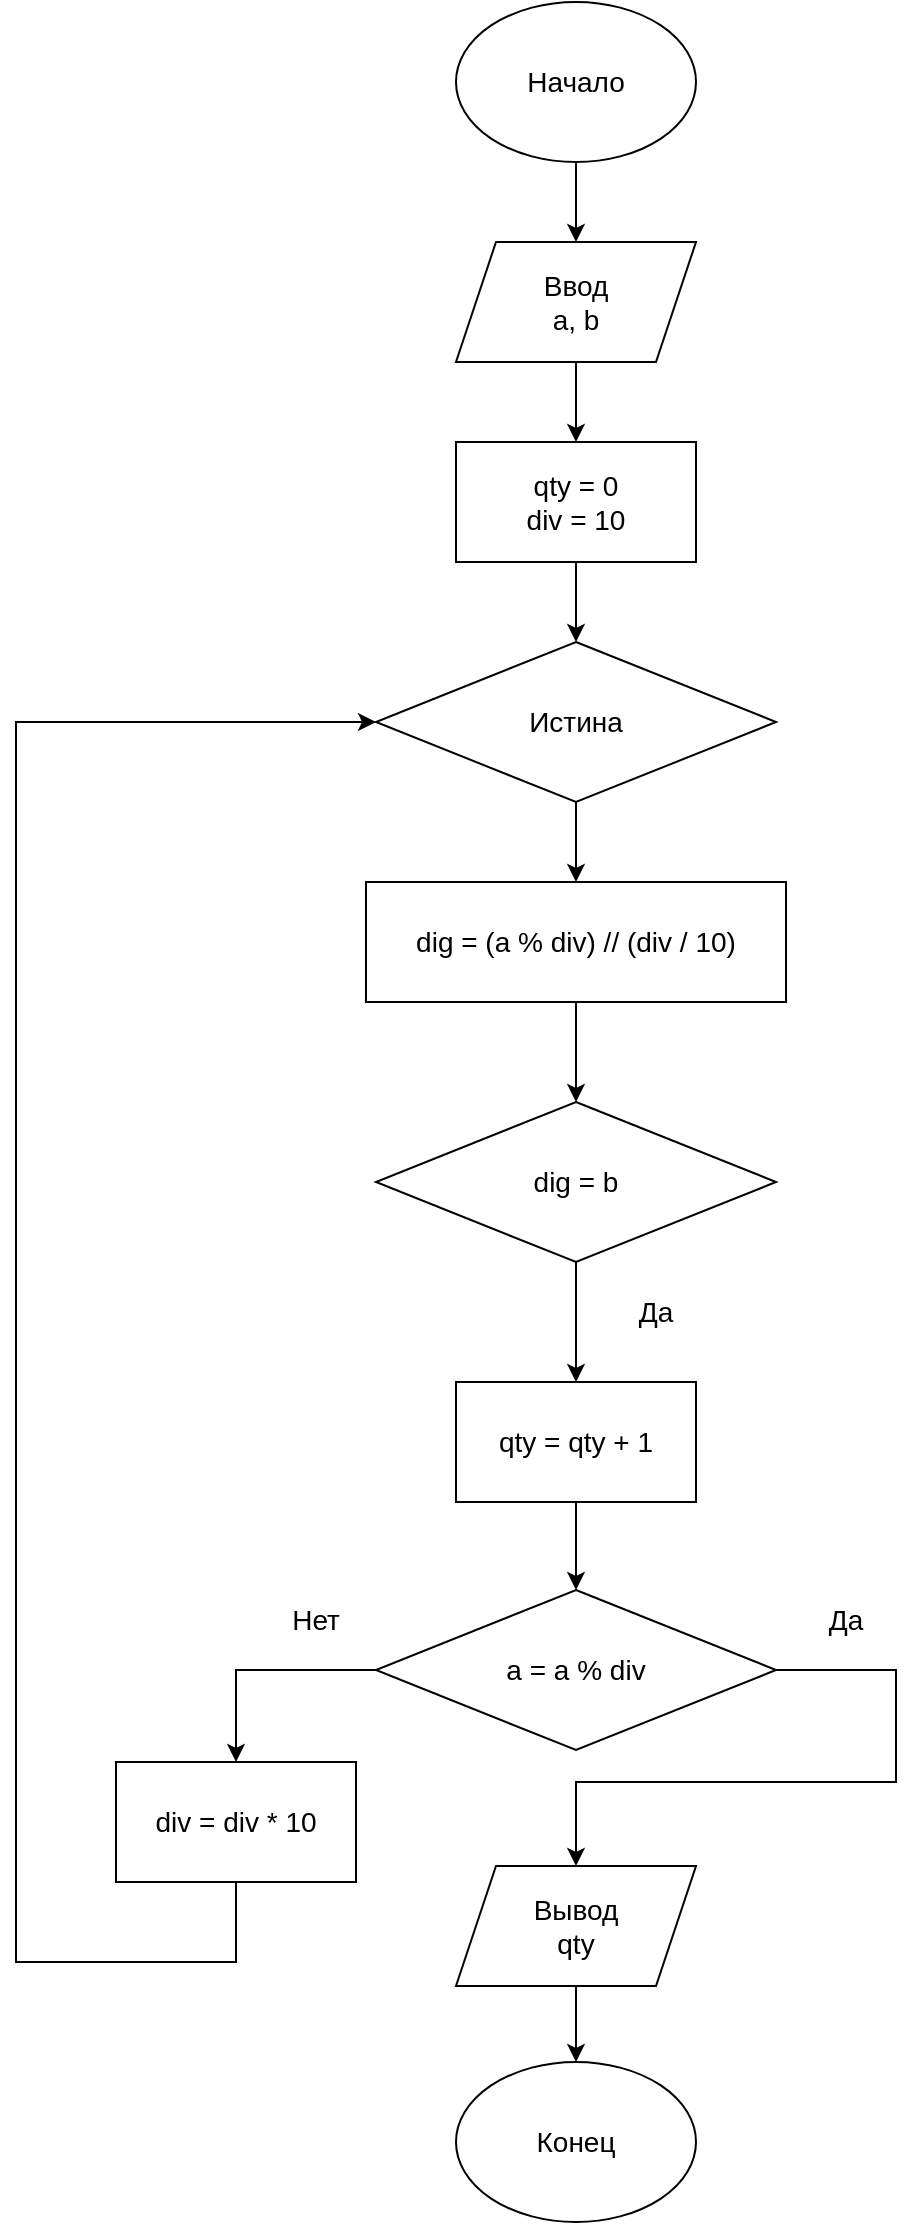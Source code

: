 <mxfile version="17.4.2" type="device"><diagram id="uxo0Yg7qu3ON5do1K7eS" name="Страница 1"><mxGraphModel dx="1102" dy="2194" grid="1" gridSize="10" guides="1" tooltips="1" connect="1" arrows="1" fold="1" page="1" pageScale="1" pageWidth="1654" pageHeight="1169" math="0" shadow="0"><root><mxCell id="0"/><mxCell id="1" parent="0"/><mxCell id="C1wVLE1AVmh4oYLFhsf9-4" value="" style="edgeStyle=orthogonalEdgeStyle;rounded=0;orthogonalLoop=1;jettySize=auto;html=1;fontSize=14;" edge="1" parent="1" source="C1wVLE1AVmh4oYLFhsf9-1" target="C1wVLE1AVmh4oYLFhsf9-2"><mxGeometry relative="1" as="geometry"/></mxCell><mxCell id="C1wVLE1AVmh4oYLFhsf9-1" value="&lt;font style=&quot;font-size: 14px&quot;&gt;Начало&lt;/font&gt;" style="ellipse;whiteSpace=wrap;html=1;" vertex="1" parent="1"><mxGeometry x="500" y="-1120" width="120" height="80" as="geometry"/></mxCell><mxCell id="C1wVLE1AVmh4oYLFhsf9-5" value="" style="edgeStyle=orthogonalEdgeStyle;rounded=0;orthogonalLoop=1;jettySize=auto;html=1;fontSize=14;" edge="1" parent="1" source="C1wVLE1AVmh4oYLFhsf9-2" target="C1wVLE1AVmh4oYLFhsf9-3"><mxGeometry relative="1" as="geometry"/></mxCell><mxCell id="C1wVLE1AVmh4oYLFhsf9-2" value="Ввод&lt;br&gt;a, b" style="shape=parallelogram;perimeter=parallelogramPerimeter;whiteSpace=wrap;html=1;fixedSize=1;fontSize=14;" vertex="1" parent="1"><mxGeometry x="500" y="-1000" width="120" height="60" as="geometry"/></mxCell><mxCell id="C1wVLE1AVmh4oYLFhsf9-7" value="" style="edgeStyle=orthogonalEdgeStyle;rounded=0;orthogonalLoop=1;jettySize=auto;html=1;fontSize=14;" edge="1" parent="1" source="C1wVLE1AVmh4oYLFhsf9-3" target="C1wVLE1AVmh4oYLFhsf9-6"><mxGeometry relative="1" as="geometry"/></mxCell><mxCell id="C1wVLE1AVmh4oYLFhsf9-3" value="qty = 0&lt;br&gt;div = 10" style="rounded=0;whiteSpace=wrap;html=1;fontSize=14;" vertex="1" parent="1"><mxGeometry x="500" y="-900" width="120" height="60" as="geometry"/></mxCell><mxCell id="C1wVLE1AVmh4oYLFhsf9-16" value="" style="edgeStyle=orthogonalEdgeStyle;rounded=0;orthogonalLoop=1;jettySize=auto;html=1;fontSize=14;" edge="1" parent="1" source="C1wVLE1AVmh4oYLFhsf9-6" target="C1wVLE1AVmh4oYLFhsf9-10"><mxGeometry relative="1" as="geometry"/></mxCell><mxCell id="C1wVLE1AVmh4oYLFhsf9-6" value="Истина" style="rhombus;whiteSpace=wrap;html=1;fontSize=14;" vertex="1" parent="1"><mxGeometry x="460" y="-800" width="200" height="80" as="geometry"/></mxCell><mxCell id="C1wVLE1AVmh4oYLFhsf9-9" value="Нет" style="text;html=1;strokeColor=none;fillColor=none;align=center;verticalAlign=middle;whiteSpace=wrap;rounded=0;fontSize=14;" vertex="1" parent="1"><mxGeometry x="400" y="-326" width="60" height="30" as="geometry"/></mxCell><mxCell id="C1wVLE1AVmh4oYLFhsf9-17" value="" style="edgeStyle=orthogonalEdgeStyle;rounded=0;orthogonalLoop=1;jettySize=auto;html=1;fontSize=14;" edge="1" parent="1" source="C1wVLE1AVmh4oYLFhsf9-10" target="C1wVLE1AVmh4oYLFhsf9-11"><mxGeometry relative="1" as="geometry"/></mxCell><mxCell id="C1wVLE1AVmh4oYLFhsf9-10" value="dig = (a % div) // (div / 10)" style="rounded=0;whiteSpace=wrap;html=1;fontSize=14;" vertex="1" parent="1"><mxGeometry x="455" y="-680" width="210" height="60" as="geometry"/></mxCell><mxCell id="C1wVLE1AVmh4oYLFhsf9-29" style="edgeStyle=orthogonalEdgeStyle;rounded=0;orthogonalLoop=1;jettySize=auto;html=1;exitX=0.5;exitY=1;exitDx=0;exitDy=0;entryX=0.5;entryY=0;entryDx=0;entryDy=0;fontSize=14;" edge="1" parent="1" source="C1wVLE1AVmh4oYLFhsf9-11" target="C1wVLE1AVmh4oYLFhsf9-23"><mxGeometry relative="1" as="geometry"/></mxCell><mxCell id="C1wVLE1AVmh4oYLFhsf9-11" value="dig = b" style="rhombus;whiteSpace=wrap;html=1;fontSize=14;" vertex="1" parent="1"><mxGeometry x="460" y="-570" width="200" height="80" as="geometry"/></mxCell><mxCell id="C1wVLE1AVmh4oYLFhsf9-12" value="Да" style="text;html=1;strokeColor=none;fillColor=none;align=center;verticalAlign=middle;whiteSpace=wrap;rounded=0;fontSize=14;" vertex="1" parent="1"><mxGeometry x="570" y="-480" width="60" height="30" as="geometry"/></mxCell><mxCell id="C1wVLE1AVmh4oYLFhsf9-22" value="" style="edgeStyle=orthogonalEdgeStyle;rounded=0;orthogonalLoop=1;jettySize=auto;html=1;fontSize=14;" edge="1" parent="1" source="C1wVLE1AVmh4oYLFhsf9-14" target="C1wVLE1AVmh4oYLFhsf9-21"><mxGeometry relative="1" as="geometry"/></mxCell><mxCell id="C1wVLE1AVmh4oYLFhsf9-14" value="Вывод&lt;br&gt;qty" style="shape=parallelogram;perimeter=parallelogramPerimeter;whiteSpace=wrap;html=1;fixedSize=1;fontSize=14;" vertex="1" parent="1"><mxGeometry x="500" y="-188" width="120" height="60" as="geometry"/></mxCell><mxCell id="C1wVLE1AVmh4oYLFhsf9-21" value="&lt;span style=&quot;font-size: 14px&quot;&gt;Конец&lt;/span&gt;" style="ellipse;whiteSpace=wrap;html=1;" vertex="1" parent="1"><mxGeometry x="500" y="-90" width="120" height="80" as="geometry"/></mxCell><mxCell id="C1wVLE1AVmh4oYLFhsf9-31" value="" style="edgeStyle=orthogonalEdgeStyle;rounded=0;orthogonalLoop=1;jettySize=auto;html=1;fontSize=14;" edge="1" parent="1" source="C1wVLE1AVmh4oYLFhsf9-23" target="C1wVLE1AVmh4oYLFhsf9-25"><mxGeometry relative="1" as="geometry"/></mxCell><mxCell id="C1wVLE1AVmh4oYLFhsf9-23" value="qty = qty + 1" style="rounded=0;whiteSpace=wrap;html=1;fontSize=14;" vertex="1" parent="1"><mxGeometry x="500" y="-430" width="120" height="60" as="geometry"/></mxCell><mxCell id="C1wVLE1AVmh4oYLFhsf9-36" style="edgeStyle=orthogonalEdgeStyle;rounded=0;orthogonalLoop=1;jettySize=auto;html=1;exitX=0;exitY=0.5;exitDx=0;exitDy=0;entryX=0.5;entryY=0;entryDx=0;entryDy=0;fontSize=14;" edge="1" parent="1" source="C1wVLE1AVmh4oYLFhsf9-25" target="C1wVLE1AVmh4oYLFhsf9-32"><mxGeometry relative="1" as="geometry"/></mxCell><mxCell id="C1wVLE1AVmh4oYLFhsf9-38" style="edgeStyle=orthogonalEdgeStyle;rounded=0;orthogonalLoop=1;jettySize=auto;html=1;exitX=1;exitY=0.5;exitDx=0;exitDy=0;entryX=0.5;entryY=0;entryDx=0;entryDy=0;fontSize=14;" edge="1" parent="1" source="C1wVLE1AVmh4oYLFhsf9-25" target="C1wVLE1AVmh4oYLFhsf9-14"><mxGeometry relative="1" as="geometry"><Array as="points"><mxPoint x="720" y="-286"/><mxPoint x="720" y="-230"/><mxPoint x="560" y="-230"/></Array></mxGeometry></mxCell><mxCell id="C1wVLE1AVmh4oYLFhsf9-25" value="a = a % div" style="rhombus;whiteSpace=wrap;html=1;fontSize=14;" vertex="1" parent="1"><mxGeometry x="460" y="-326" width="200" height="80" as="geometry"/></mxCell><mxCell id="C1wVLE1AVmh4oYLFhsf9-27" value="Да" style="text;html=1;strokeColor=none;fillColor=none;align=center;verticalAlign=middle;whiteSpace=wrap;rounded=0;fontSize=14;" vertex="1" parent="1"><mxGeometry x="665" y="-326" width="60" height="30" as="geometry"/></mxCell><mxCell id="C1wVLE1AVmh4oYLFhsf9-37" style="edgeStyle=orthogonalEdgeStyle;rounded=0;orthogonalLoop=1;jettySize=auto;html=1;exitX=0.5;exitY=1;exitDx=0;exitDy=0;entryX=0;entryY=0.5;entryDx=0;entryDy=0;fontSize=14;" edge="1" parent="1" source="C1wVLE1AVmh4oYLFhsf9-32" target="C1wVLE1AVmh4oYLFhsf9-6"><mxGeometry relative="1" as="geometry"><Array as="points"><mxPoint x="390" y="-140"/><mxPoint x="280" y="-140"/><mxPoint x="280" y="-760"/></Array></mxGeometry></mxCell><mxCell id="C1wVLE1AVmh4oYLFhsf9-32" value="div = div * 10" style="rounded=0;whiteSpace=wrap;html=1;fontSize=14;" vertex="1" parent="1"><mxGeometry x="330" y="-240" width="120" height="60" as="geometry"/></mxCell></root></mxGraphModel></diagram></mxfile>